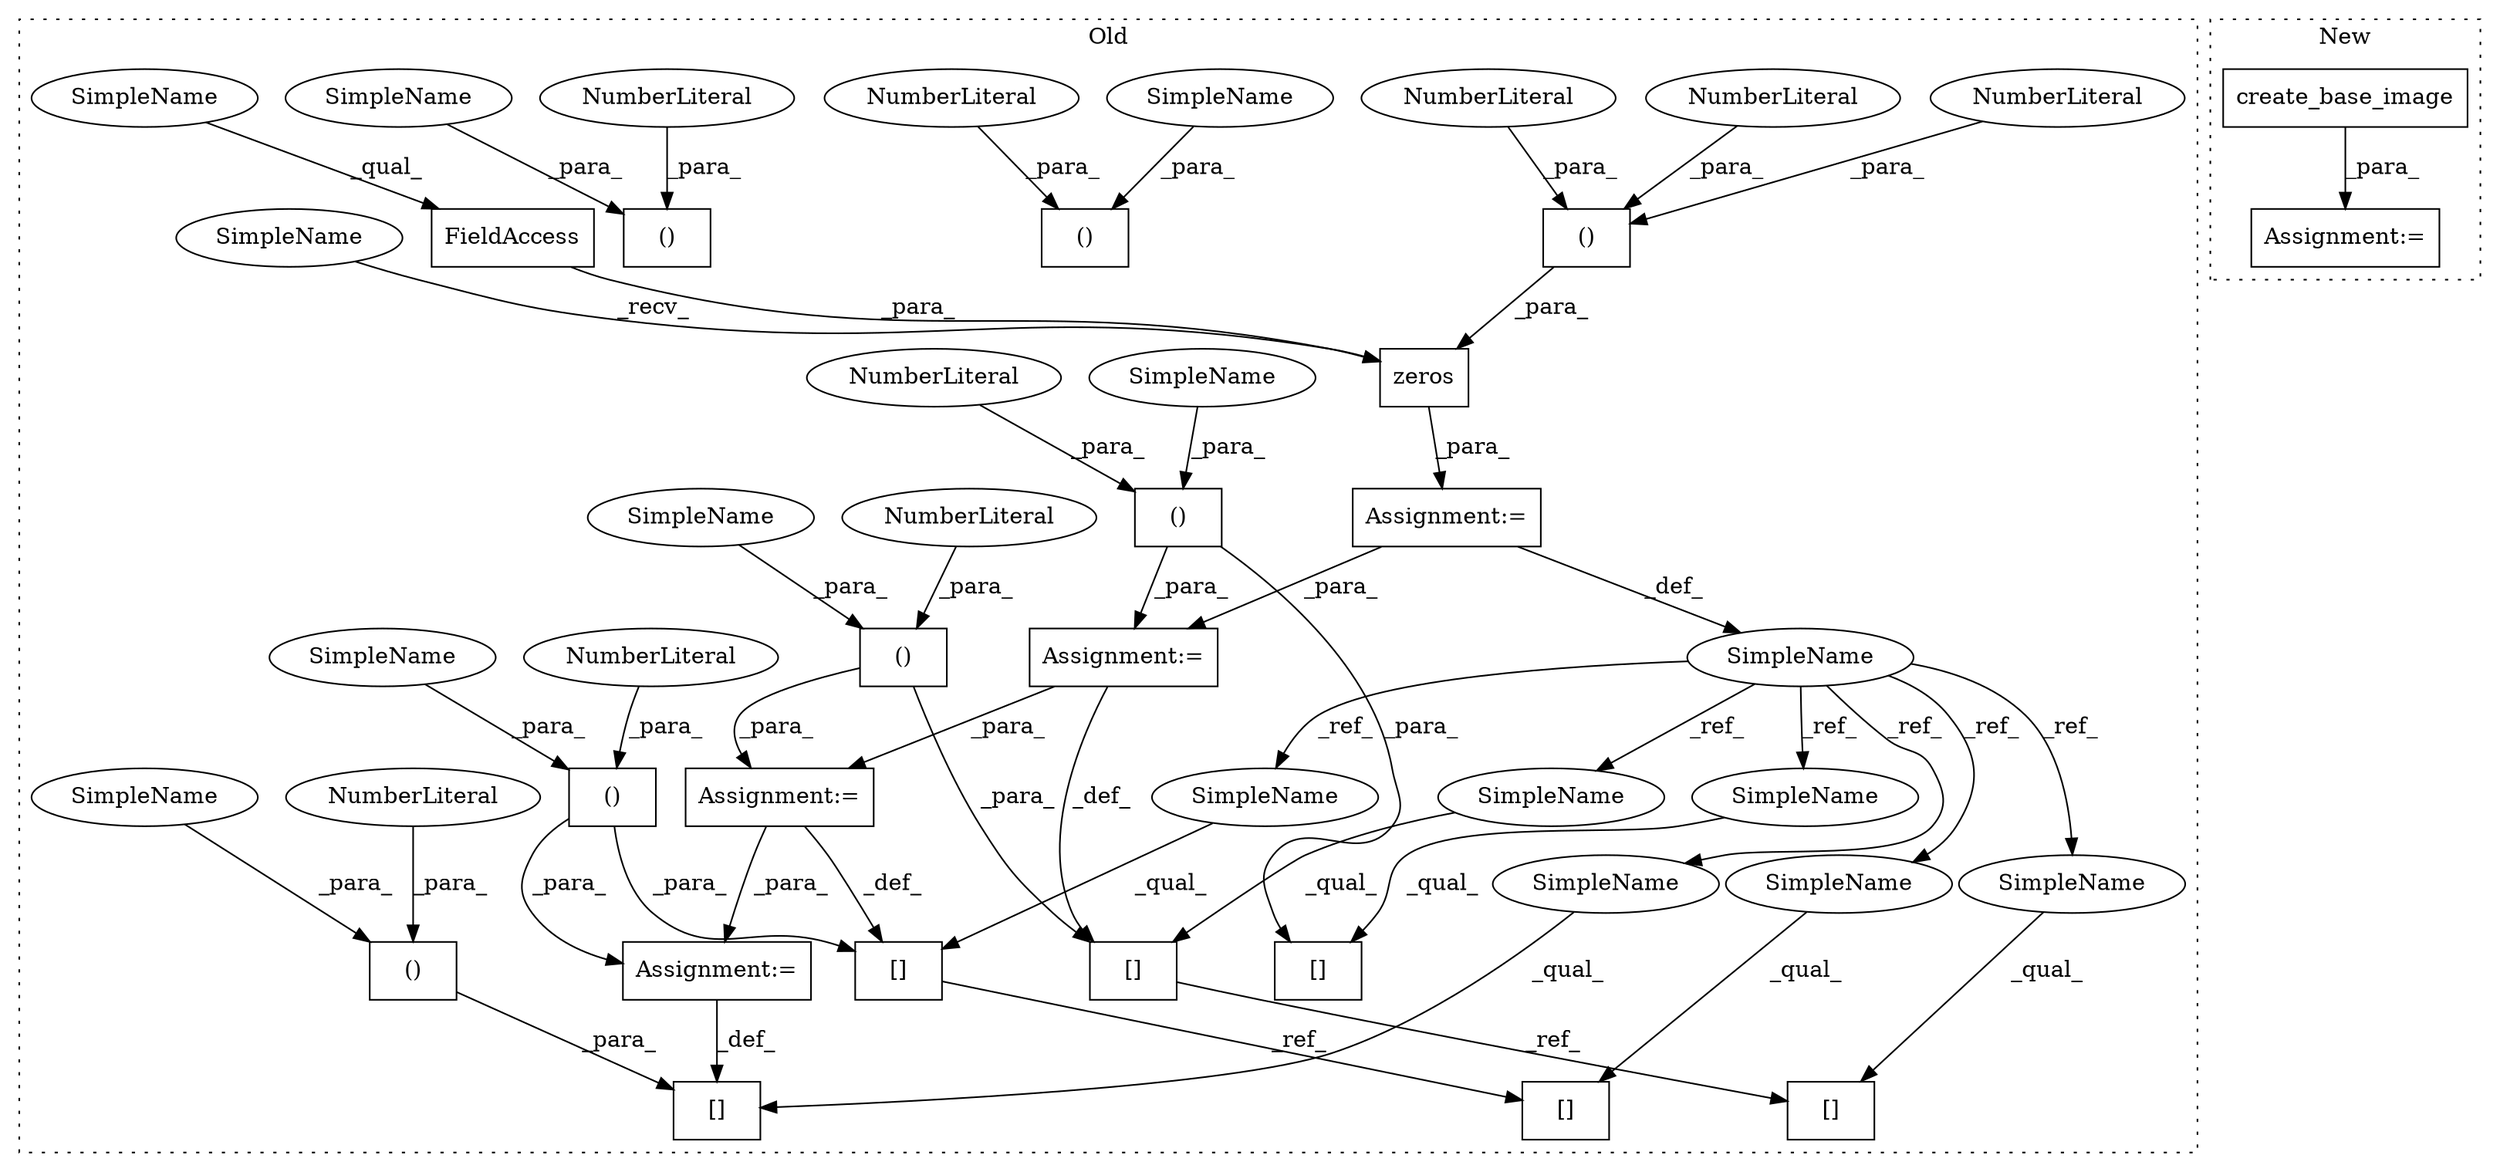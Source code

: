 digraph G {
subgraph cluster0 {
1 [label="()" a="106" s="31542" l="29" shape="box"];
3 [label="[]" a="2" s="31591,31629" l="14,2" shape="box"];
4 [label="()" a="106" s="31605" l="24" shape="box"];
5 [label="NumberLiteral" a="34" s="31628" l="1" shape="ellipse"];
6 [label="[]" a="2" s="31691,31729" l="14,2" shape="box"];
7 [label="()" a="106" s="31655" l="24" shape="box"];
8 [label="[]" a="2" s="31591,31629" l="14,2" shape="box"];
9 [label="()" a="106" s="31605" l="24" shape="box"];
10 [label="NumberLiteral" a="34" s="31570" l="1" shape="ellipse"];
11 [label="()" a="106" s="31705" l="24" shape="box"];
12 [label="[]" a="2" s="31641,31679" l="14,2" shape="box"];
13 [label="NumberLiteral" a="34" s="31628" l="1" shape="ellipse"];
14 [label="NumberLiteral" a="34" s="31728" l="1" shape="ellipse"];
15 [label="NumberLiteral" a="34" s="31678" l="1" shape="ellipse"];
16 [label="[]" a="2" s="31641,31679" l="14,2" shape="box"];
17 [label="NumberLiteral" a="34" s="31556" l="1" shape="ellipse"];
18 [label="[]" a="2" s="31691,31729" l="14,2" shape="box"];
19 [label="NumberLiteral" a="34" s="31542" l="1" shape="ellipse"];
20 [label="()" a="106" s="31655" l="24" shape="box"];
21 [label="NumberLiteral" a="34" s="31678" l="1" shape="ellipse"];
22 [label="()" a="106" s="31705" l="24" shape="box"];
23 [label="NumberLiteral" a="34" s="31728" l="1" shape="ellipse"];
24 [label="SimpleName" a="42" s="31516" l="8" shape="ellipse"];
25 [label="Assignment:=" a="7" s="31681" l="2" shape="box"];
26 [label="zeros" a="32" s="31531,31584" l="11,1" shape="box"];
27 [label="FieldAccess" a="22" s="31573" l="11" shape="box"];
28 [label="Assignment:=" a="7" s="31631" l="2" shape="box"];
30 [label="Assignment:=" a="7" s="31524" l="1" shape="box"];
31 [label="Assignment:=" a="7" s="31731" l="2" shape="box"];
32 [label="SimpleName" a="42" s="31705" l="10" shape="ellipse"];
33 [label="SimpleName" a="42" s="31655" l="10" shape="ellipse"];
34 [label="SimpleName" a="42" s="31605" l="10" shape="ellipse"];
35 [label="SimpleName" a="42" s="31705" l="10" shape="ellipse"];
36 [label="SimpleName" a="42" s="31605" l="10" shape="ellipse"];
37 [label="SimpleName" a="42" s="31655" l="10" shape="ellipse"];
38 [label="SimpleName" a="42" s="31573" l="5" shape="ellipse"];
39 [label="SimpleName" a="42" s="31525" l="5" shape="ellipse"];
40 [label="SimpleName" a="42" s="31641" l="8" shape="ellipse"];
41 [label="SimpleName" a="42" s="31591" l="8" shape="ellipse"];
42 [label="SimpleName" a="42" s="31591" l="8" shape="ellipse"];
43 [label="SimpleName" a="42" s="31691" l="8" shape="ellipse"];
44 [label="SimpleName" a="42" s="31691" l="8" shape="ellipse"];
45 [label="SimpleName" a="42" s="31641" l="8" shape="ellipse"];
label = "Old";
style="dotted";
}
subgraph cluster1 {
2 [label="create_base_image" a="32" s="34904" l="19" shape="box"];
29 [label="Assignment:=" a="7" s="34898" l="1" shape="box"];
label = "New";
style="dotted";
}
1 -> 26 [label="_para_"];
2 -> 29 [label="_para_"];
4 -> 28 [label="_para_"];
4 -> 3 [label="_para_"];
5 -> 4 [label="_para_"];
7 -> 12 [label="_para_"];
7 -> 31 [label="_para_"];
8 -> 16 [label="_ref_"];
9 -> 25 [label="_para_"];
9 -> 8 [label="_para_"];
10 -> 1 [label="_para_"];
11 -> 6 [label="_para_"];
12 -> 18 [label="_ref_"];
13 -> 9 [label="_para_"];
14 -> 11 [label="_para_"];
15 -> 7 [label="_para_"];
17 -> 1 [label="_para_"];
19 -> 1 [label="_para_"];
21 -> 20 [label="_para_"];
23 -> 22 [label="_para_"];
24 -> 44 [label="_ref_"];
24 -> 40 [label="_ref_"];
24 -> 45 [label="_ref_"];
24 -> 43 [label="_ref_"];
24 -> 41 [label="_ref_"];
24 -> 42 [label="_ref_"];
25 -> 31 [label="_para_"];
25 -> 12 [label="_def_"];
26 -> 30 [label="_para_"];
27 -> 26 [label="_para_"];
28 -> 25 [label="_para_"];
28 -> 8 [label="_def_"];
30 -> 24 [label="_def_"];
30 -> 28 [label="_para_"];
31 -> 6 [label="_def_"];
32 -> 11 [label="_para_"];
33 -> 20 [label="_para_"];
34 -> 9 [label="_para_"];
35 -> 22 [label="_para_"];
36 -> 4 [label="_para_"];
37 -> 7 [label="_para_"];
38 -> 27 [label="_qual_"];
39 -> 26 [label="_recv_"];
40 -> 16 [label="_qual_"];
41 -> 3 [label="_qual_"];
42 -> 8 [label="_qual_"];
43 -> 6 [label="_qual_"];
44 -> 18 [label="_qual_"];
45 -> 12 [label="_qual_"];
}